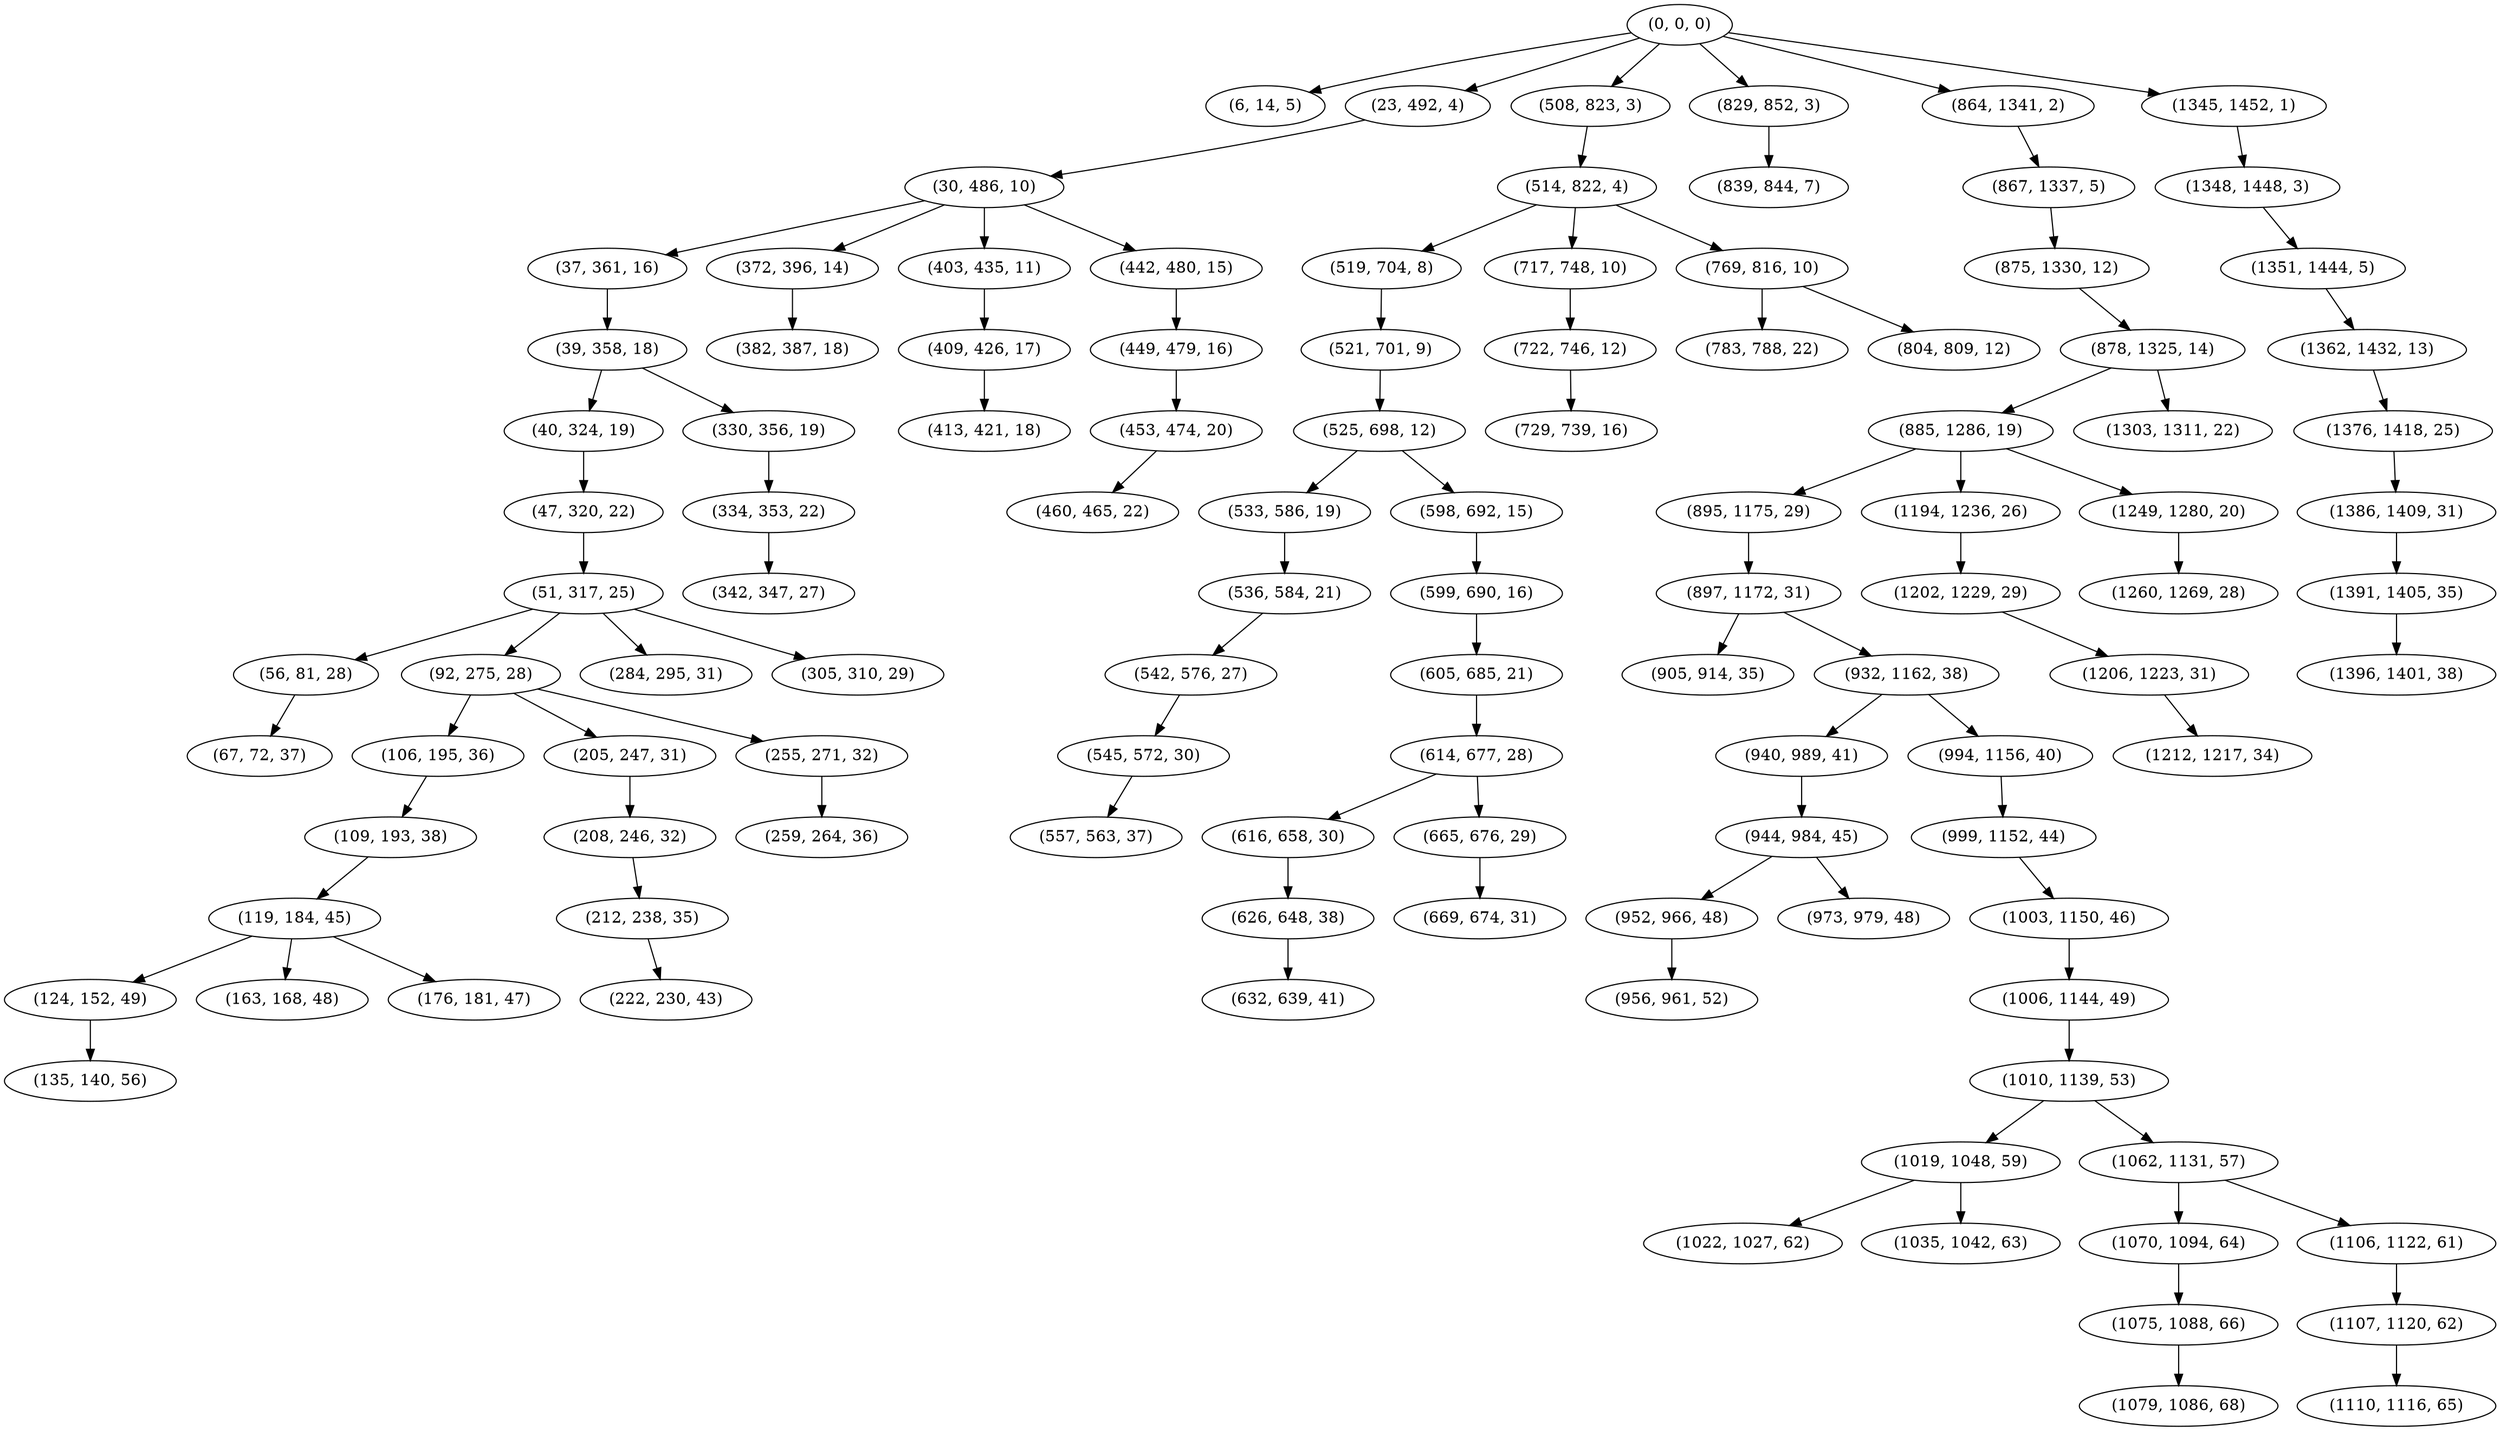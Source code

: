 digraph tree {
    "(0, 0, 0)";
    "(6, 14, 5)";
    "(23, 492, 4)";
    "(30, 486, 10)";
    "(37, 361, 16)";
    "(39, 358, 18)";
    "(40, 324, 19)";
    "(47, 320, 22)";
    "(51, 317, 25)";
    "(56, 81, 28)";
    "(67, 72, 37)";
    "(92, 275, 28)";
    "(106, 195, 36)";
    "(109, 193, 38)";
    "(119, 184, 45)";
    "(124, 152, 49)";
    "(135, 140, 56)";
    "(163, 168, 48)";
    "(176, 181, 47)";
    "(205, 247, 31)";
    "(208, 246, 32)";
    "(212, 238, 35)";
    "(222, 230, 43)";
    "(255, 271, 32)";
    "(259, 264, 36)";
    "(284, 295, 31)";
    "(305, 310, 29)";
    "(330, 356, 19)";
    "(334, 353, 22)";
    "(342, 347, 27)";
    "(372, 396, 14)";
    "(382, 387, 18)";
    "(403, 435, 11)";
    "(409, 426, 17)";
    "(413, 421, 18)";
    "(442, 480, 15)";
    "(449, 479, 16)";
    "(453, 474, 20)";
    "(460, 465, 22)";
    "(508, 823, 3)";
    "(514, 822, 4)";
    "(519, 704, 8)";
    "(521, 701, 9)";
    "(525, 698, 12)";
    "(533, 586, 19)";
    "(536, 584, 21)";
    "(542, 576, 27)";
    "(545, 572, 30)";
    "(557, 563, 37)";
    "(598, 692, 15)";
    "(599, 690, 16)";
    "(605, 685, 21)";
    "(614, 677, 28)";
    "(616, 658, 30)";
    "(626, 648, 38)";
    "(632, 639, 41)";
    "(665, 676, 29)";
    "(669, 674, 31)";
    "(717, 748, 10)";
    "(722, 746, 12)";
    "(729, 739, 16)";
    "(769, 816, 10)";
    "(783, 788, 22)";
    "(804, 809, 12)";
    "(829, 852, 3)";
    "(839, 844, 7)";
    "(864, 1341, 2)";
    "(867, 1337, 5)";
    "(875, 1330, 12)";
    "(878, 1325, 14)";
    "(885, 1286, 19)";
    "(895, 1175, 29)";
    "(897, 1172, 31)";
    "(905, 914, 35)";
    "(932, 1162, 38)";
    "(940, 989, 41)";
    "(944, 984, 45)";
    "(952, 966, 48)";
    "(956, 961, 52)";
    "(973, 979, 48)";
    "(994, 1156, 40)";
    "(999, 1152, 44)";
    "(1003, 1150, 46)";
    "(1006, 1144, 49)";
    "(1010, 1139, 53)";
    "(1019, 1048, 59)";
    "(1022, 1027, 62)";
    "(1035, 1042, 63)";
    "(1062, 1131, 57)";
    "(1070, 1094, 64)";
    "(1075, 1088, 66)";
    "(1079, 1086, 68)";
    "(1106, 1122, 61)";
    "(1107, 1120, 62)";
    "(1110, 1116, 65)";
    "(1194, 1236, 26)";
    "(1202, 1229, 29)";
    "(1206, 1223, 31)";
    "(1212, 1217, 34)";
    "(1249, 1280, 20)";
    "(1260, 1269, 28)";
    "(1303, 1311, 22)";
    "(1345, 1452, 1)";
    "(1348, 1448, 3)";
    "(1351, 1444, 5)";
    "(1362, 1432, 13)";
    "(1376, 1418, 25)";
    "(1386, 1409, 31)";
    "(1391, 1405, 35)";
    "(1396, 1401, 38)";
    "(0, 0, 0)" -> "(6, 14, 5)";
    "(0, 0, 0)" -> "(23, 492, 4)";
    "(0, 0, 0)" -> "(508, 823, 3)";
    "(0, 0, 0)" -> "(829, 852, 3)";
    "(0, 0, 0)" -> "(864, 1341, 2)";
    "(0, 0, 0)" -> "(1345, 1452, 1)";
    "(23, 492, 4)" -> "(30, 486, 10)";
    "(30, 486, 10)" -> "(37, 361, 16)";
    "(30, 486, 10)" -> "(372, 396, 14)";
    "(30, 486, 10)" -> "(403, 435, 11)";
    "(30, 486, 10)" -> "(442, 480, 15)";
    "(37, 361, 16)" -> "(39, 358, 18)";
    "(39, 358, 18)" -> "(40, 324, 19)";
    "(39, 358, 18)" -> "(330, 356, 19)";
    "(40, 324, 19)" -> "(47, 320, 22)";
    "(47, 320, 22)" -> "(51, 317, 25)";
    "(51, 317, 25)" -> "(56, 81, 28)";
    "(51, 317, 25)" -> "(92, 275, 28)";
    "(51, 317, 25)" -> "(284, 295, 31)";
    "(51, 317, 25)" -> "(305, 310, 29)";
    "(56, 81, 28)" -> "(67, 72, 37)";
    "(92, 275, 28)" -> "(106, 195, 36)";
    "(92, 275, 28)" -> "(205, 247, 31)";
    "(92, 275, 28)" -> "(255, 271, 32)";
    "(106, 195, 36)" -> "(109, 193, 38)";
    "(109, 193, 38)" -> "(119, 184, 45)";
    "(119, 184, 45)" -> "(124, 152, 49)";
    "(119, 184, 45)" -> "(163, 168, 48)";
    "(119, 184, 45)" -> "(176, 181, 47)";
    "(124, 152, 49)" -> "(135, 140, 56)";
    "(205, 247, 31)" -> "(208, 246, 32)";
    "(208, 246, 32)" -> "(212, 238, 35)";
    "(212, 238, 35)" -> "(222, 230, 43)";
    "(255, 271, 32)" -> "(259, 264, 36)";
    "(330, 356, 19)" -> "(334, 353, 22)";
    "(334, 353, 22)" -> "(342, 347, 27)";
    "(372, 396, 14)" -> "(382, 387, 18)";
    "(403, 435, 11)" -> "(409, 426, 17)";
    "(409, 426, 17)" -> "(413, 421, 18)";
    "(442, 480, 15)" -> "(449, 479, 16)";
    "(449, 479, 16)" -> "(453, 474, 20)";
    "(453, 474, 20)" -> "(460, 465, 22)";
    "(508, 823, 3)" -> "(514, 822, 4)";
    "(514, 822, 4)" -> "(519, 704, 8)";
    "(514, 822, 4)" -> "(717, 748, 10)";
    "(514, 822, 4)" -> "(769, 816, 10)";
    "(519, 704, 8)" -> "(521, 701, 9)";
    "(521, 701, 9)" -> "(525, 698, 12)";
    "(525, 698, 12)" -> "(533, 586, 19)";
    "(525, 698, 12)" -> "(598, 692, 15)";
    "(533, 586, 19)" -> "(536, 584, 21)";
    "(536, 584, 21)" -> "(542, 576, 27)";
    "(542, 576, 27)" -> "(545, 572, 30)";
    "(545, 572, 30)" -> "(557, 563, 37)";
    "(598, 692, 15)" -> "(599, 690, 16)";
    "(599, 690, 16)" -> "(605, 685, 21)";
    "(605, 685, 21)" -> "(614, 677, 28)";
    "(614, 677, 28)" -> "(616, 658, 30)";
    "(614, 677, 28)" -> "(665, 676, 29)";
    "(616, 658, 30)" -> "(626, 648, 38)";
    "(626, 648, 38)" -> "(632, 639, 41)";
    "(665, 676, 29)" -> "(669, 674, 31)";
    "(717, 748, 10)" -> "(722, 746, 12)";
    "(722, 746, 12)" -> "(729, 739, 16)";
    "(769, 816, 10)" -> "(783, 788, 22)";
    "(769, 816, 10)" -> "(804, 809, 12)";
    "(829, 852, 3)" -> "(839, 844, 7)";
    "(864, 1341, 2)" -> "(867, 1337, 5)";
    "(867, 1337, 5)" -> "(875, 1330, 12)";
    "(875, 1330, 12)" -> "(878, 1325, 14)";
    "(878, 1325, 14)" -> "(885, 1286, 19)";
    "(878, 1325, 14)" -> "(1303, 1311, 22)";
    "(885, 1286, 19)" -> "(895, 1175, 29)";
    "(885, 1286, 19)" -> "(1194, 1236, 26)";
    "(885, 1286, 19)" -> "(1249, 1280, 20)";
    "(895, 1175, 29)" -> "(897, 1172, 31)";
    "(897, 1172, 31)" -> "(905, 914, 35)";
    "(897, 1172, 31)" -> "(932, 1162, 38)";
    "(932, 1162, 38)" -> "(940, 989, 41)";
    "(932, 1162, 38)" -> "(994, 1156, 40)";
    "(940, 989, 41)" -> "(944, 984, 45)";
    "(944, 984, 45)" -> "(952, 966, 48)";
    "(944, 984, 45)" -> "(973, 979, 48)";
    "(952, 966, 48)" -> "(956, 961, 52)";
    "(994, 1156, 40)" -> "(999, 1152, 44)";
    "(999, 1152, 44)" -> "(1003, 1150, 46)";
    "(1003, 1150, 46)" -> "(1006, 1144, 49)";
    "(1006, 1144, 49)" -> "(1010, 1139, 53)";
    "(1010, 1139, 53)" -> "(1019, 1048, 59)";
    "(1010, 1139, 53)" -> "(1062, 1131, 57)";
    "(1019, 1048, 59)" -> "(1022, 1027, 62)";
    "(1019, 1048, 59)" -> "(1035, 1042, 63)";
    "(1062, 1131, 57)" -> "(1070, 1094, 64)";
    "(1062, 1131, 57)" -> "(1106, 1122, 61)";
    "(1070, 1094, 64)" -> "(1075, 1088, 66)";
    "(1075, 1088, 66)" -> "(1079, 1086, 68)";
    "(1106, 1122, 61)" -> "(1107, 1120, 62)";
    "(1107, 1120, 62)" -> "(1110, 1116, 65)";
    "(1194, 1236, 26)" -> "(1202, 1229, 29)";
    "(1202, 1229, 29)" -> "(1206, 1223, 31)";
    "(1206, 1223, 31)" -> "(1212, 1217, 34)";
    "(1249, 1280, 20)" -> "(1260, 1269, 28)";
    "(1345, 1452, 1)" -> "(1348, 1448, 3)";
    "(1348, 1448, 3)" -> "(1351, 1444, 5)";
    "(1351, 1444, 5)" -> "(1362, 1432, 13)";
    "(1362, 1432, 13)" -> "(1376, 1418, 25)";
    "(1376, 1418, 25)" -> "(1386, 1409, 31)";
    "(1386, 1409, 31)" -> "(1391, 1405, 35)";
    "(1391, 1405, 35)" -> "(1396, 1401, 38)";
}
